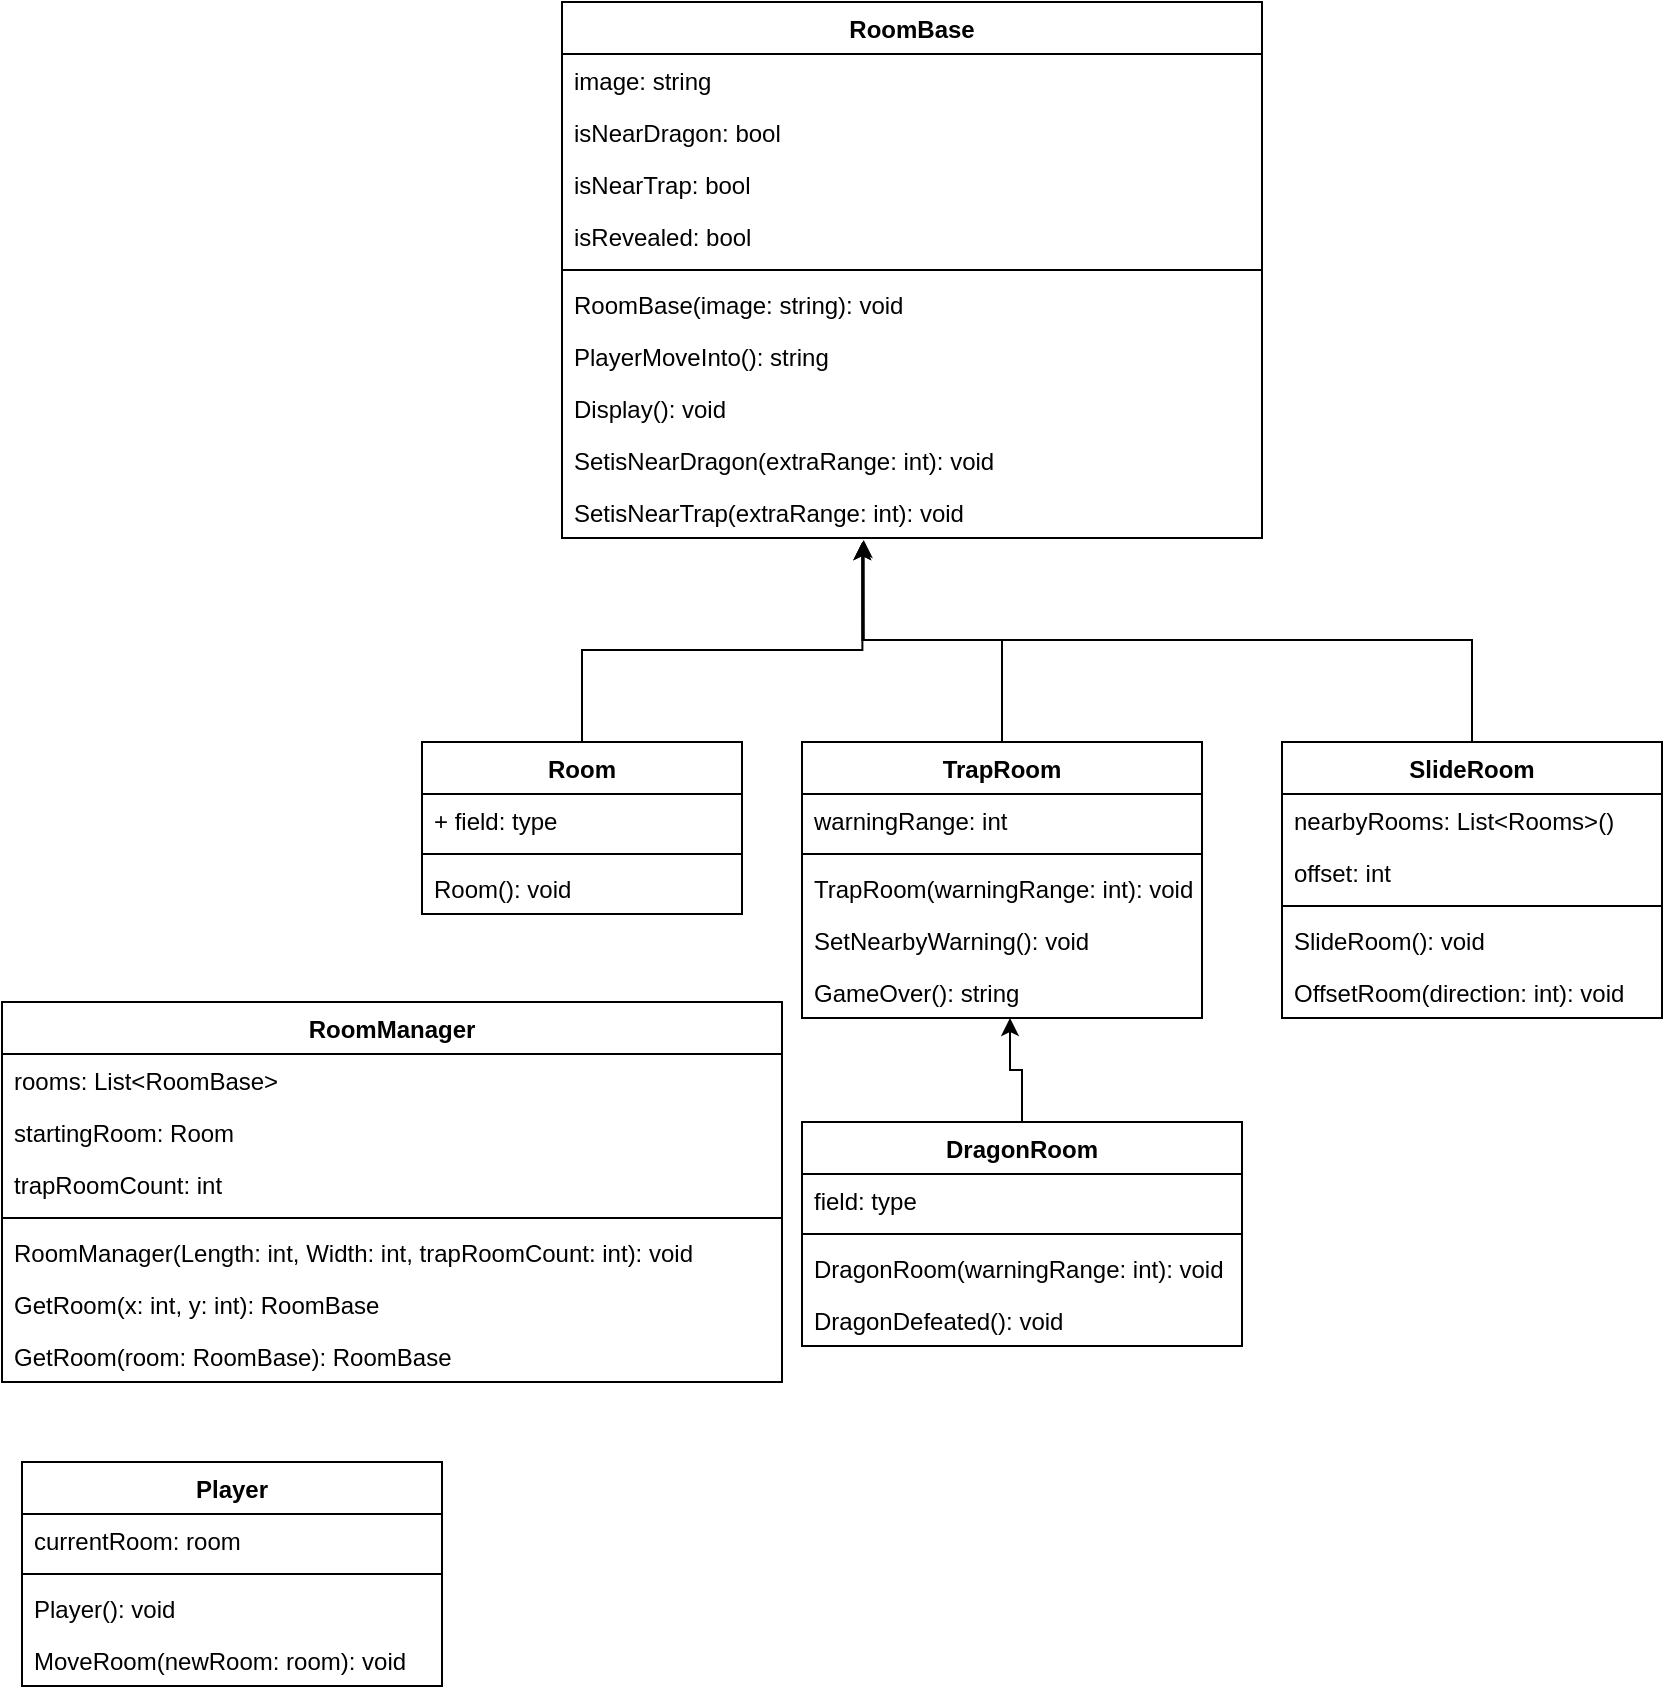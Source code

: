 <mxfile version="20.7.4" type="device"><diagram id="M7eEtXvPjWvynUEmNOJl" name="Page-1"><mxGraphModel dx="712" dy="818" grid="1" gridSize="10" guides="1" tooltips="1" connect="1" arrows="1" fold="1" page="1" pageScale="1" pageWidth="850" pageHeight="1100" math="0" shadow="0"><root><mxCell id="0"/><mxCell id="1" parent="0"/><mxCell id="-ns6-E2am-RipAI_21kw-5" value="RoomBase" style="swimlane;fontStyle=1;align=center;verticalAlign=top;childLayout=stackLayout;horizontal=1;startSize=26;horizontalStack=0;resizeParent=1;resizeParentMax=0;resizeLast=0;collapsible=1;marginBottom=0;" parent="1" vertex="1"><mxGeometry x="290" y="50" width="350" height="268" as="geometry"/></mxCell><mxCell id="-ns6-E2am-RipAI_21kw-6" value="image: string" style="text;strokeColor=none;fillColor=none;align=left;verticalAlign=top;spacingLeft=4;spacingRight=4;overflow=hidden;rotatable=0;points=[[0,0.5],[1,0.5]];portConstraint=eastwest;" parent="-ns6-E2am-RipAI_21kw-5" vertex="1"><mxGeometry y="26" width="350" height="26" as="geometry"/></mxCell><mxCell id="-ns6-E2am-RipAI_21kw-33" value="isNearDragon: bool" style="text;strokeColor=none;fillColor=none;align=left;verticalAlign=top;spacingLeft=4;spacingRight=4;overflow=hidden;rotatable=0;points=[[0,0.5],[1,0.5]];portConstraint=eastwest;" parent="-ns6-E2am-RipAI_21kw-5" vertex="1"><mxGeometry y="52" width="350" height="26" as="geometry"/></mxCell><mxCell id="-ns6-E2am-RipAI_21kw-34" value="isNearTrap: bool" style="text;strokeColor=none;fillColor=none;align=left;verticalAlign=top;spacingLeft=4;spacingRight=4;overflow=hidden;rotatable=0;points=[[0,0.5],[1,0.5]];portConstraint=eastwest;" parent="-ns6-E2am-RipAI_21kw-5" vertex="1"><mxGeometry y="78" width="350" height="26" as="geometry"/></mxCell><mxCell id="-ns6-E2am-RipAI_21kw-36" value="isRevealed: bool" style="text;strokeColor=none;fillColor=none;align=left;verticalAlign=top;spacingLeft=4;spacingRight=4;overflow=hidden;rotatable=0;points=[[0,0.5],[1,0.5]];portConstraint=eastwest;" parent="-ns6-E2am-RipAI_21kw-5" vertex="1"><mxGeometry y="104" width="350" height="26" as="geometry"/></mxCell><mxCell id="-ns6-E2am-RipAI_21kw-7" value="" style="line;strokeWidth=1;fillColor=none;align=left;verticalAlign=middle;spacingTop=-1;spacingLeft=3;spacingRight=3;rotatable=0;labelPosition=right;points=[];portConstraint=eastwest;strokeColor=inherit;" parent="-ns6-E2am-RipAI_21kw-5" vertex="1"><mxGeometry y="130" width="350" height="8" as="geometry"/></mxCell><mxCell id="-ns6-E2am-RipAI_21kw-8" value="RoomBase(image: string): void" style="text;strokeColor=none;fillColor=none;align=left;verticalAlign=top;spacingLeft=4;spacingRight=4;overflow=hidden;rotatable=0;points=[[0,0.5],[1,0.5]];portConstraint=eastwest;" parent="-ns6-E2am-RipAI_21kw-5" vertex="1"><mxGeometry y="138" width="350" height="26" as="geometry"/></mxCell><mxCell id="-ns6-E2am-RipAI_21kw-42" value="PlayerMoveInto(): string" style="text;strokeColor=none;fillColor=none;align=left;verticalAlign=top;spacingLeft=4;spacingRight=4;overflow=hidden;rotatable=0;points=[[0,0.5],[1,0.5]];portConstraint=eastwest;" parent="-ns6-E2am-RipAI_21kw-5" vertex="1"><mxGeometry y="164" width="350" height="26" as="geometry"/></mxCell><mxCell id="-ns6-E2am-RipAI_21kw-41" value="Display(): void" style="text;strokeColor=none;fillColor=none;align=left;verticalAlign=top;spacingLeft=4;spacingRight=4;overflow=hidden;rotatable=0;points=[[0,0.5],[1,0.5]];portConstraint=eastwest;" parent="-ns6-E2am-RipAI_21kw-5" vertex="1"><mxGeometry y="190" width="350" height="26" as="geometry"/></mxCell><mxCell id="-ns6-E2am-RipAI_21kw-43" value="SetisNearDragon(extraRange: int): void" style="text;strokeColor=none;fillColor=none;align=left;verticalAlign=top;spacingLeft=4;spacingRight=4;overflow=hidden;rotatable=0;points=[[0,0.5],[1,0.5]];portConstraint=eastwest;" parent="-ns6-E2am-RipAI_21kw-5" vertex="1"><mxGeometry y="216" width="350" height="26" as="geometry"/></mxCell><mxCell id="-ns6-E2am-RipAI_21kw-44" value="SetisNearTrap(extraRange: int): void" style="text;strokeColor=none;fillColor=none;align=left;verticalAlign=top;spacingLeft=4;spacingRight=4;overflow=hidden;rotatable=0;points=[[0,0.5],[1,0.5]];portConstraint=eastwest;" parent="-ns6-E2am-RipAI_21kw-5" vertex="1"><mxGeometry y="242" width="350" height="26" as="geometry"/></mxCell><mxCell id="-ns6-E2am-RipAI_21kw-54" style="edgeStyle=orthogonalEdgeStyle;rounded=0;orthogonalLoop=1;jettySize=auto;html=1;exitX=0.5;exitY=0;exitDx=0;exitDy=0;entryX=0.429;entryY=1.077;entryDx=0;entryDy=0;entryPerimeter=0;" parent="1" source="-ns6-E2am-RipAI_21kw-13" target="-ns6-E2am-RipAI_21kw-44" edge="1"><mxGeometry relative="1" as="geometry"><Array as="points"><mxPoint x="300" y="374"/><mxPoint x="440" y="374"/></Array></mxGeometry></mxCell><mxCell id="-ns6-E2am-RipAI_21kw-13" value="Room" style="swimlane;fontStyle=1;align=center;verticalAlign=top;childLayout=stackLayout;horizontal=1;startSize=26;horizontalStack=0;resizeParent=1;resizeParentMax=0;resizeLast=0;collapsible=1;marginBottom=0;" parent="1" vertex="1"><mxGeometry x="220" y="420" width="160" height="86" as="geometry"/></mxCell><mxCell id="-ns6-E2am-RipAI_21kw-14" value="+ field: type" style="text;strokeColor=none;fillColor=none;align=left;verticalAlign=top;spacingLeft=4;spacingRight=4;overflow=hidden;rotatable=0;points=[[0,0.5],[1,0.5]];portConstraint=eastwest;" parent="-ns6-E2am-RipAI_21kw-13" vertex="1"><mxGeometry y="26" width="160" height="26" as="geometry"/></mxCell><mxCell id="-ns6-E2am-RipAI_21kw-15" value="" style="line;strokeWidth=1;fillColor=none;align=left;verticalAlign=middle;spacingTop=-1;spacingLeft=3;spacingRight=3;rotatable=0;labelPosition=right;points=[];portConstraint=eastwest;strokeColor=inherit;" parent="-ns6-E2am-RipAI_21kw-13" vertex="1"><mxGeometry y="52" width="160" height="8" as="geometry"/></mxCell><mxCell id="-ns6-E2am-RipAI_21kw-16" value="Room(): void" style="text;strokeColor=none;fillColor=none;align=left;verticalAlign=top;spacingLeft=4;spacingRight=4;overflow=hidden;rotatable=0;points=[[0,0.5],[1,0.5]];portConstraint=eastwest;" parent="-ns6-E2am-RipAI_21kw-13" vertex="1"><mxGeometry y="60" width="160" height="26" as="geometry"/></mxCell><mxCell id="-ns6-E2am-RipAI_21kw-57" style="edgeStyle=orthogonalEdgeStyle;rounded=0;orthogonalLoop=1;jettySize=auto;html=1;exitX=0.5;exitY=0;exitDx=0;exitDy=0;entryX=0.52;entryY=1;entryDx=0;entryDy=0;entryPerimeter=0;" parent="1" source="-ns6-E2am-RipAI_21kw-21" target="-ns6-E2am-RipAI_21kw-46" edge="1"><mxGeometry relative="1" as="geometry"/></mxCell><mxCell id="-ns6-E2am-RipAI_21kw-21" value="DragonRoom" style="swimlane;fontStyle=1;align=center;verticalAlign=top;childLayout=stackLayout;horizontal=1;startSize=26;horizontalStack=0;resizeParent=1;resizeParentMax=0;resizeLast=0;collapsible=1;marginBottom=0;" parent="1" vertex="1"><mxGeometry x="410" y="610" width="220" height="112" as="geometry"/></mxCell><mxCell id="-ns6-E2am-RipAI_21kw-22" value="field: type" style="text;strokeColor=none;fillColor=none;align=left;verticalAlign=top;spacingLeft=4;spacingRight=4;overflow=hidden;rotatable=0;points=[[0,0.5],[1,0.5]];portConstraint=eastwest;" parent="-ns6-E2am-RipAI_21kw-21" vertex="1"><mxGeometry y="26" width="220" height="26" as="geometry"/></mxCell><mxCell id="-ns6-E2am-RipAI_21kw-23" value="" style="line;strokeWidth=1;fillColor=none;align=left;verticalAlign=middle;spacingTop=-1;spacingLeft=3;spacingRight=3;rotatable=0;labelPosition=right;points=[];portConstraint=eastwest;strokeColor=inherit;" parent="-ns6-E2am-RipAI_21kw-21" vertex="1"><mxGeometry y="52" width="220" height="8" as="geometry"/></mxCell><mxCell id="-ns6-E2am-RipAI_21kw-24" value="DragonRoom(warningRange: int): void" style="text;strokeColor=none;fillColor=none;align=left;verticalAlign=top;spacingLeft=4;spacingRight=4;overflow=hidden;rotatable=0;points=[[0,0.5],[1,0.5]];portConstraint=eastwest;" parent="-ns6-E2am-RipAI_21kw-21" vertex="1"><mxGeometry y="60" width="220" height="26" as="geometry"/></mxCell><mxCell id="-ns6-E2am-RipAI_21kw-47" value="DragonDefeated(): void" style="text;strokeColor=none;fillColor=none;align=left;verticalAlign=top;spacingLeft=4;spacingRight=4;overflow=hidden;rotatable=0;points=[[0,0.5],[1,0.5]];portConstraint=eastwest;" parent="-ns6-E2am-RipAI_21kw-21" vertex="1"><mxGeometry y="86" width="220" height="26" as="geometry"/></mxCell><mxCell id="-ns6-E2am-RipAI_21kw-55" style="edgeStyle=orthogonalEdgeStyle;rounded=0;orthogonalLoop=1;jettySize=auto;html=1;exitX=0.5;exitY=0;exitDx=0;exitDy=0;entryX=0.429;entryY=1.077;entryDx=0;entryDy=0;entryPerimeter=0;" parent="1" source="-ns6-E2am-RipAI_21kw-25" target="-ns6-E2am-RipAI_21kw-44" edge="1"><mxGeometry relative="1" as="geometry"><mxPoint x="400" y="330" as="targetPoint"/><Array as="points"><mxPoint x="510" y="369"/><mxPoint x="440" y="369"/></Array></mxGeometry></mxCell><mxCell id="-ns6-E2am-RipAI_21kw-25" value="TrapRoom" style="swimlane;fontStyle=1;align=center;verticalAlign=top;childLayout=stackLayout;horizontal=1;startSize=26;horizontalStack=0;resizeParent=1;resizeParentMax=0;resizeLast=0;collapsible=1;marginBottom=0;" parent="1" vertex="1"><mxGeometry x="410" y="420" width="200" height="138" as="geometry"/></mxCell><mxCell id="-ns6-E2am-RipAI_21kw-26" value="warningRange: int" style="text;strokeColor=none;fillColor=none;align=left;verticalAlign=top;spacingLeft=4;spacingRight=4;overflow=hidden;rotatable=0;points=[[0,0.5],[1,0.5]];portConstraint=eastwest;" parent="-ns6-E2am-RipAI_21kw-25" vertex="1"><mxGeometry y="26" width="200" height="26" as="geometry"/></mxCell><mxCell id="-ns6-E2am-RipAI_21kw-27" value="" style="line;strokeWidth=1;fillColor=none;align=left;verticalAlign=middle;spacingTop=-1;spacingLeft=3;spacingRight=3;rotatable=0;labelPosition=right;points=[];portConstraint=eastwest;strokeColor=inherit;" parent="-ns6-E2am-RipAI_21kw-25" vertex="1"><mxGeometry y="52" width="200" height="8" as="geometry"/></mxCell><mxCell id="-ns6-E2am-RipAI_21kw-28" value="TrapRoom(warningRange: int): void" style="text;strokeColor=none;fillColor=none;align=left;verticalAlign=top;spacingLeft=4;spacingRight=4;overflow=hidden;rotatable=0;points=[[0,0.5],[1,0.5]];portConstraint=eastwest;" parent="-ns6-E2am-RipAI_21kw-25" vertex="1"><mxGeometry y="60" width="200" height="26" as="geometry"/></mxCell><mxCell id="-ns6-E2am-RipAI_21kw-45" value="SetNearbyWarning(): void" style="text;strokeColor=none;fillColor=none;align=left;verticalAlign=top;spacingLeft=4;spacingRight=4;overflow=hidden;rotatable=0;points=[[0,0.5],[1,0.5]];portConstraint=eastwest;" parent="-ns6-E2am-RipAI_21kw-25" vertex="1"><mxGeometry y="86" width="200" height="26" as="geometry"/></mxCell><mxCell id="-ns6-E2am-RipAI_21kw-46" value="GameOver(): string" style="text;strokeColor=none;fillColor=none;align=left;verticalAlign=top;spacingLeft=4;spacingRight=4;overflow=hidden;rotatable=0;points=[[0,0.5],[1,0.5]];portConstraint=eastwest;" parent="-ns6-E2am-RipAI_21kw-25" vertex="1"><mxGeometry y="112" width="200" height="26" as="geometry"/></mxCell><mxCell id="-ns6-E2am-RipAI_21kw-56" style="edgeStyle=orthogonalEdgeStyle;rounded=0;orthogonalLoop=1;jettySize=auto;html=1;exitX=0.5;exitY=0;exitDx=0;exitDy=0;entryX=0.431;entryY=1.038;entryDx=0;entryDy=0;entryPerimeter=0;" parent="1" source="-ns6-E2am-RipAI_21kw-29" target="-ns6-E2am-RipAI_21kw-44" edge="1"><mxGeometry relative="1" as="geometry"/></mxCell><mxCell id="-ns6-E2am-RipAI_21kw-29" value="SlideRoom" style="swimlane;fontStyle=1;align=center;verticalAlign=top;childLayout=stackLayout;horizontal=1;startSize=26;horizontalStack=0;resizeParent=1;resizeParentMax=0;resizeLast=0;collapsible=1;marginBottom=0;" parent="1" vertex="1"><mxGeometry x="650" y="420" width="190" height="138" as="geometry"/></mxCell><mxCell id="-ns6-E2am-RipAI_21kw-30" value="nearbyRooms: List&lt;Rooms&gt;()" style="text;strokeColor=none;fillColor=none;align=left;verticalAlign=top;spacingLeft=4;spacingRight=4;overflow=hidden;rotatable=0;points=[[0,0.5],[1,0.5]];portConstraint=eastwest;" parent="-ns6-E2am-RipAI_21kw-29" vertex="1"><mxGeometry y="26" width="190" height="26" as="geometry"/></mxCell><mxCell id="-ns6-E2am-RipAI_21kw-49" value="offset: int" style="text;strokeColor=none;fillColor=none;align=left;verticalAlign=top;spacingLeft=4;spacingRight=4;overflow=hidden;rotatable=0;points=[[0,0.5],[1,0.5]];portConstraint=eastwest;" parent="-ns6-E2am-RipAI_21kw-29" vertex="1"><mxGeometry y="52" width="190" height="26" as="geometry"/></mxCell><mxCell id="-ns6-E2am-RipAI_21kw-31" value="" style="line;strokeWidth=1;fillColor=none;align=left;verticalAlign=middle;spacingTop=-1;spacingLeft=3;spacingRight=3;rotatable=0;labelPosition=right;points=[];portConstraint=eastwest;strokeColor=inherit;" parent="-ns6-E2am-RipAI_21kw-29" vertex="1"><mxGeometry y="78" width="190" height="8" as="geometry"/></mxCell><mxCell id="-ns6-E2am-RipAI_21kw-32" value="SlideRoom(): void" style="text;strokeColor=none;fillColor=none;align=left;verticalAlign=top;spacingLeft=4;spacingRight=4;overflow=hidden;rotatable=0;points=[[0,0.5],[1,0.5]];portConstraint=eastwest;" parent="-ns6-E2am-RipAI_21kw-29" vertex="1"><mxGeometry y="86" width="190" height="26" as="geometry"/></mxCell><mxCell id="-ns6-E2am-RipAI_21kw-50" value="OffsetRoom(direction: int): void" style="text;strokeColor=none;fillColor=none;align=left;verticalAlign=top;spacingLeft=4;spacingRight=4;overflow=hidden;rotatable=0;points=[[0,0.5],[1,0.5]];portConstraint=eastwest;" parent="-ns6-E2am-RipAI_21kw-29" vertex="1"><mxGeometry y="112" width="190" height="26" as="geometry"/></mxCell><mxCell id="-ns6-E2am-RipAI_21kw-37" value="Player" style="swimlane;fontStyle=1;align=center;verticalAlign=top;childLayout=stackLayout;horizontal=1;startSize=26;horizontalStack=0;resizeParent=1;resizeParentMax=0;resizeLast=0;collapsible=1;marginBottom=0;" parent="1" vertex="1"><mxGeometry x="20" y="780" width="210" height="112" as="geometry"/></mxCell><mxCell id="-ns6-E2am-RipAI_21kw-38" value="currentRoom: room" style="text;strokeColor=none;fillColor=none;align=left;verticalAlign=top;spacingLeft=4;spacingRight=4;overflow=hidden;rotatable=0;points=[[0,0.5],[1,0.5]];portConstraint=eastwest;" parent="-ns6-E2am-RipAI_21kw-37" vertex="1"><mxGeometry y="26" width="210" height="26" as="geometry"/></mxCell><mxCell id="-ns6-E2am-RipAI_21kw-39" value="" style="line;strokeWidth=1;fillColor=none;align=left;verticalAlign=middle;spacingTop=-1;spacingLeft=3;spacingRight=3;rotatable=0;labelPosition=right;points=[];portConstraint=eastwest;strokeColor=inherit;" parent="-ns6-E2am-RipAI_21kw-37" vertex="1"><mxGeometry y="52" width="210" height="8" as="geometry"/></mxCell><mxCell id="-ns6-E2am-RipAI_21kw-40" value="Player(): void" style="text;strokeColor=none;fillColor=none;align=left;verticalAlign=top;spacingLeft=4;spacingRight=4;overflow=hidden;rotatable=0;points=[[0,0.5],[1,0.5]];portConstraint=eastwest;" parent="-ns6-E2am-RipAI_21kw-37" vertex="1"><mxGeometry y="60" width="210" height="26" as="geometry"/></mxCell><mxCell id="-ns6-E2am-RipAI_21kw-52" value="MoveRoom(newRoom: room): void" style="text;strokeColor=none;fillColor=none;align=left;verticalAlign=top;spacingLeft=4;spacingRight=4;overflow=hidden;rotatable=0;points=[[0,0.5],[1,0.5]];portConstraint=eastwest;" parent="-ns6-E2am-RipAI_21kw-37" vertex="1"><mxGeometry y="86" width="210" height="26" as="geometry"/></mxCell><mxCell id="SxC9_M3QB9F4pTLJOCh0-1" value="RoomManager" style="swimlane;fontStyle=1;align=center;verticalAlign=top;childLayout=stackLayout;horizontal=1;startSize=26;horizontalStack=0;resizeParent=1;resizeParentMax=0;resizeLast=0;collapsible=1;marginBottom=0;" parent="1" vertex="1"><mxGeometry x="10" y="550" width="390" height="190" as="geometry"/></mxCell><mxCell id="qtHJjsg2-Laj5gmEp3lf-4" value="rooms: List&lt;RoomBase&gt;" style="text;strokeColor=none;fillColor=none;align=left;verticalAlign=top;spacingLeft=4;spacingRight=4;overflow=hidden;rotatable=0;points=[[0,0.5],[1,0.5]];portConstraint=eastwest;" vertex="1" parent="SxC9_M3QB9F4pTLJOCh0-1"><mxGeometry y="26" width="390" height="26" as="geometry"/></mxCell><mxCell id="qtHJjsg2-Laj5gmEp3lf-3" value="startingRoom: Room" style="text;strokeColor=none;fillColor=none;align=left;verticalAlign=top;spacingLeft=4;spacingRight=4;overflow=hidden;rotatable=0;points=[[0,0.5],[1,0.5]];portConstraint=eastwest;" vertex="1" parent="SxC9_M3QB9F4pTLJOCh0-1"><mxGeometry y="52" width="390" height="26" as="geometry"/></mxCell><mxCell id="SxC9_M3QB9F4pTLJOCh0-2" value="trapRoomCount: int" style="text;strokeColor=none;fillColor=none;align=left;verticalAlign=top;spacingLeft=4;spacingRight=4;overflow=hidden;rotatable=0;points=[[0,0.5],[1,0.5]];portConstraint=eastwest;" parent="SxC9_M3QB9F4pTLJOCh0-1" vertex="1"><mxGeometry y="78" width="390" height="26" as="geometry"/></mxCell><mxCell id="SxC9_M3QB9F4pTLJOCh0-3" value="" style="line;strokeWidth=1;fillColor=none;align=left;verticalAlign=middle;spacingTop=-1;spacingLeft=3;spacingRight=3;rotatable=0;labelPosition=right;points=[];portConstraint=eastwest;strokeColor=inherit;" parent="SxC9_M3QB9F4pTLJOCh0-1" vertex="1"><mxGeometry y="104" width="390" height="8" as="geometry"/></mxCell><mxCell id="qtHJjsg2-Laj5gmEp3lf-1" value="RoomManager(Length: int, Width: int, trapRoomCount: int): void" style="text;strokeColor=none;fillColor=none;align=left;verticalAlign=top;spacingLeft=4;spacingRight=4;overflow=hidden;rotatable=0;points=[[0,0.5],[1,0.5]];portConstraint=eastwest;" vertex="1" parent="SxC9_M3QB9F4pTLJOCh0-1"><mxGeometry y="112" width="390" height="26" as="geometry"/></mxCell><mxCell id="qtHJjsg2-Laj5gmEp3lf-2" value="GetRoom(x: int, y: int): RoomBase" style="text;strokeColor=none;fillColor=none;align=left;verticalAlign=top;spacingLeft=4;spacingRight=4;overflow=hidden;rotatable=0;points=[[0,0.5],[1,0.5]];portConstraint=eastwest;" vertex="1" parent="SxC9_M3QB9F4pTLJOCh0-1"><mxGeometry y="138" width="390" height="26" as="geometry"/></mxCell><mxCell id="SxC9_M3QB9F4pTLJOCh0-4" value="GetRoom(room: RoomBase): RoomBase" style="text;strokeColor=none;fillColor=none;align=left;verticalAlign=top;spacingLeft=4;spacingRight=4;overflow=hidden;rotatable=0;points=[[0,0.5],[1,0.5]];portConstraint=eastwest;" parent="SxC9_M3QB9F4pTLJOCh0-1" vertex="1"><mxGeometry y="164" width="390" height="26" as="geometry"/></mxCell></root></mxGraphModel></diagram></mxfile>